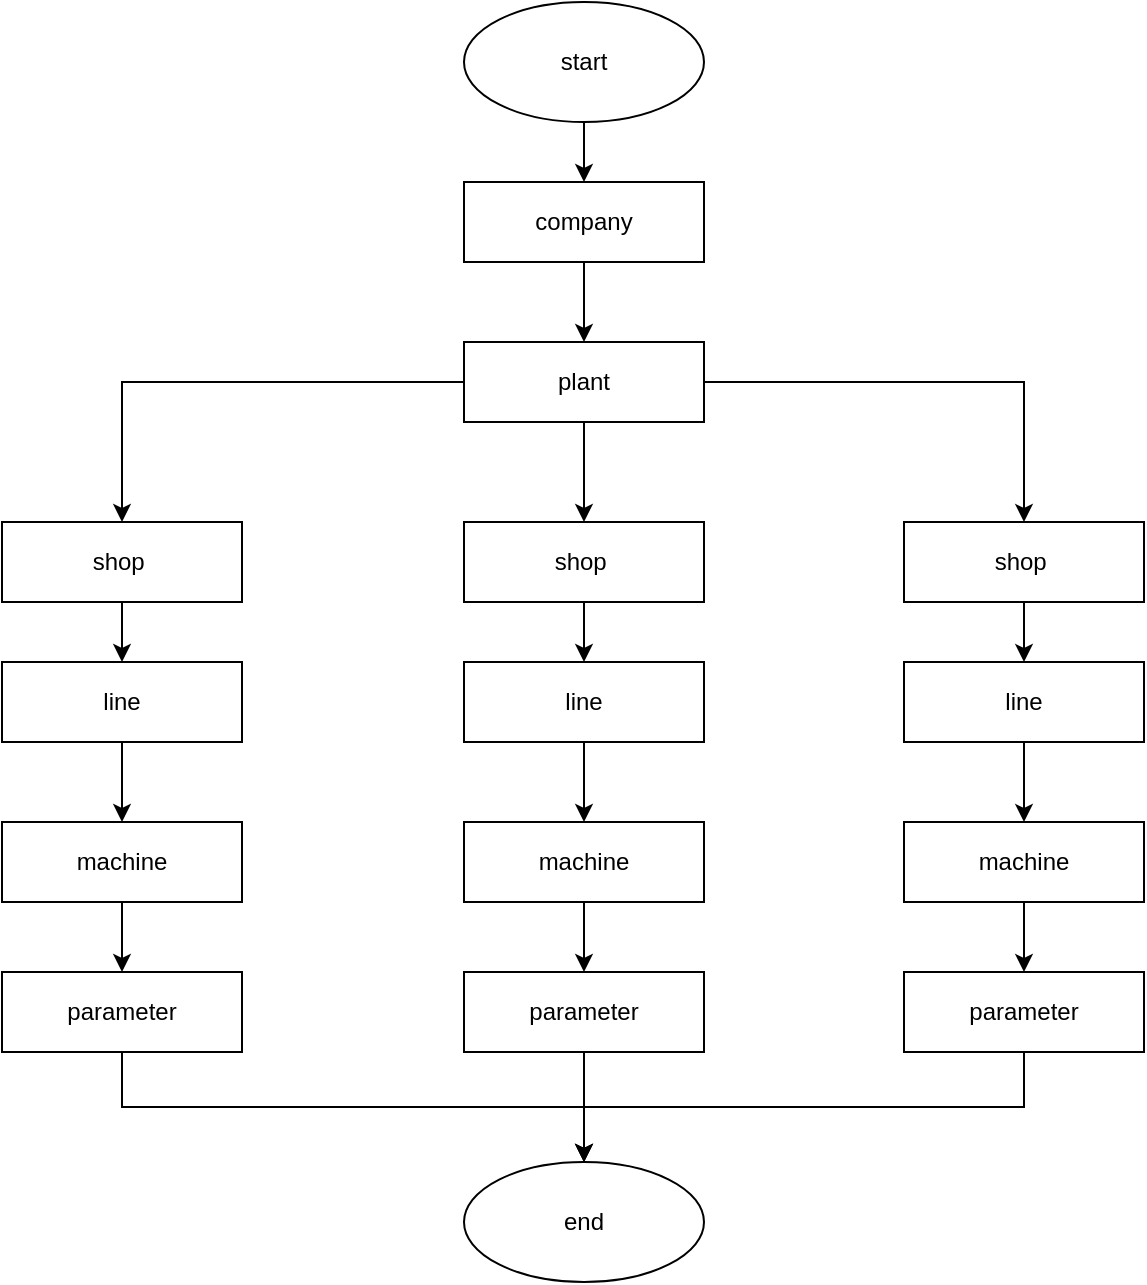 <mxfile version="22.0.4" type="github">
  <diagram id="C5RBs43oDa-KdzZeNtuy" name="Page-1">
    <mxGraphModel dx="1434" dy="790" grid="1" gridSize="10" guides="1" tooltips="1" connect="1" arrows="1" fold="1" page="1" pageScale="1" pageWidth="827" pageHeight="1169" math="0" shadow="0">
      <root>
        <mxCell id="WIyWlLk6GJQsqaUBKTNV-0" />
        <mxCell id="WIyWlLk6GJQsqaUBKTNV-1" parent="WIyWlLk6GJQsqaUBKTNV-0" />
        <mxCell id="e8TuYidNNoQ4Y2VT5mHc-6" style="edgeStyle=orthogonalEdgeStyle;rounded=0;orthogonalLoop=1;jettySize=auto;html=1;exitX=0.5;exitY=1;exitDx=0;exitDy=0;entryX=0.5;entryY=0;entryDx=0;entryDy=0;" edge="1" parent="WIyWlLk6GJQsqaUBKTNV-1" source="e8TuYidNNoQ4Y2VT5mHc-0" target="e8TuYidNNoQ4Y2VT5mHc-7">
          <mxGeometry relative="1" as="geometry">
            <mxPoint x="639" y="90" as="targetPoint" />
          </mxGeometry>
        </mxCell>
        <mxCell id="e8TuYidNNoQ4Y2VT5mHc-0" value="start" style="ellipse;whiteSpace=wrap;html=1;" vertex="1" parent="WIyWlLk6GJQsqaUBKTNV-1">
          <mxGeometry x="359" y="30" width="120" height="60" as="geometry" />
        </mxCell>
        <mxCell id="e8TuYidNNoQ4Y2VT5mHc-22" style="edgeStyle=orthogonalEdgeStyle;rounded=0;orthogonalLoop=1;jettySize=auto;html=1;entryX=0.5;entryY=0;entryDx=0;entryDy=0;" edge="1" parent="WIyWlLk6GJQsqaUBKTNV-1" source="e8TuYidNNoQ4Y2VT5mHc-2" target="e8TuYidNNoQ4Y2VT5mHc-3">
          <mxGeometry relative="1" as="geometry" />
        </mxCell>
        <mxCell id="e8TuYidNNoQ4Y2VT5mHc-23" style="edgeStyle=orthogonalEdgeStyle;rounded=0;orthogonalLoop=1;jettySize=auto;html=1;exitX=1;exitY=0.5;exitDx=0;exitDy=0;entryX=0.5;entryY=0;entryDx=0;entryDy=0;" edge="1" parent="WIyWlLk6GJQsqaUBKTNV-1" source="e8TuYidNNoQ4Y2VT5mHc-2" target="e8TuYidNNoQ4Y2VT5mHc-17">
          <mxGeometry relative="1" as="geometry" />
        </mxCell>
        <mxCell id="e8TuYidNNoQ4Y2VT5mHc-24" style="edgeStyle=orthogonalEdgeStyle;rounded=0;orthogonalLoop=1;jettySize=auto;html=1;exitX=0.5;exitY=1;exitDx=0;exitDy=0;" edge="1" parent="WIyWlLk6GJQsqaUBKTNV-1" source="e8TuYidNNoQ4Y2VT5mHc-2" target="e8TuYidNNoQ4Y2VT5mHc-16">
          <mxGeometry relative="1" as="geometry" />
        </mxCell>
        <mxCell id="e8TuYidNNoQ4Y2VT5mHc-2" value="plant" style="rounded=0;whiteSpace=wrap;html=1;" vertex="1" parent="WIyWlLk6GJQsqaUBKTNV-1">
          <mxGeometry x="359" y="200" width="120" height="40" as="geometry" />
        </mxCell>
        <mxCell id="e8TuYidNNoQ4Y2VT5mHc-34" style="edgeStyle=orthogonalEdgeStyle;rounded=0;orthogonalLoop=1;jettySize=auto;html=1;exitX=0.5;exitY=1;exitDx=0;exitDy=0;entryX=0.5;entryY=0;entryDx=0;entryDy=0;" edge="1" parent="WIyWlLk6GJQsqaUBKTNV-1" source="e8TuYidNNoQ4Y2VT5mHc-3" target="e8TuYidNNoQ4Y2VT5mHc-4">
          <mxGeometry relative="1" as="geometry" />
        </mxCell>
        <mxCell id="e8TuYidNNoQ4Y2VT5mHc-3" value="shop&amp;nbsp;" style="rounded=0;whiteSpace=wrap;html=1;" vertex="1" parent="WIyWlLk6GJQsqaUBKTNV-1">
          <mxGeometry x="128" y="290" width="120" height="40" as="geometry" />
        </mxCell>
        <mxCell id="e8TuYidNNoQ4Y2VT5mHc-35" style="edgeStyle=orthogonalEdgeStyle;rounded=0;orthogonalLoop=1;jettySize=auto;html=1;exitX=0.5;exitY=1;exitDx=0;exitDy=0;" edge="1" parent="WIyWlLk6GJQsqaUBKTNV-1" source="e8TuYidNNoQ4Y2VT5mHc-4" target="e8TuYidNNoQ4Y2VT5mHc-5">
          <mxGeometry relative="1" as="geometry" />
        </mxCell>
        <mxCell id="e8TuYidNNoQ4Y2VT5mHc-4" value="line" style="rounded=0;whiteSpace=wrap;html=1;" vertex="1" parent="WIyWlLk6GJQsqaUBKTNV-1">
          <mxGeometry x="128" y="360" width="120" height="40" as="geometry" />
        </mxCell>
        <mxCell id="e8TuYidNNoQ4Y2VT5mHc-36" style="edgeStyle=orthogonalEdgeStyle;rounded=0;orthogonalLoop=1;jettySize=auto;html=1;exitX=0.5;exitY=1;exitDx=0;exitDy=0;entryX=0.5;entryY=0;entryDx=0;entryDy=0;" edge="1" parent="WIyWlLk6GJQsqaUBKTNV-1" source="e8TuYidNNoQ4Y2VT5mHc-5" target="e8TuYidNNoQ4Y2VT5mHc-25">
          <mxGeometry relative="1" as="geometry" />
        </mxCell>
        <mxCell id="e8TuYidNNoQ4Y2VT5mHc-5" value="machine" style="rounded=0;whiteSpace=wrap;html=1;" vertex="1" parent="WIyWlLk6GJQsqaUBKTNV-1">
          <mxGeometry x="128" y="440" width="120" height="40" as="geometry" />
        </mxCell>
        <mxCell id="e8TuYidNNoQ4Y2VT5mHc-15" style="edgeStyle=orthogonalEdgeStyle;rounded=0;orthogonalLoop=1;jettySize=auto;html=1;exitX=0.5;exitY=1;exitDx=0;exitDy=0;" edge="1" parent="WIyWlLk6GJQsqaUBKTNV-1" source="e8TuYidNNoQ4Y2VT5mHc-7" target="e8TuYidNNoQ4Y2VT5mHc-2">
          <mxGeometry relative="1" as="geometry" />
        </mxCell>
        <mxCell id="e8TuYidNNoQ4Y2VT5mHc-7" value="company" style="rounded=0;whiteSpace=wrap;html=1;" vertex="1" parent="WIyWlLk6GJQsqaUBKTNV-1">
          <mxGeometry x="359" y="120" width="120" height="40" as="geometry" />
        </mxCell>
        <mxCell id="e8TuYidNNoQ4Y2VT5mHc-38" style="edgeStyle=orthogonalEdgeStyle;rounded=0;orthogonalLoop=1;jettySize=auto;html=1;exitX=0.5;exitY=1;exitDx=0;exitDy=0;entryX=0.5;entryY=0;entryDx=0;entryDy=0;" edge="1" parent="WIyWlLk6GJQsqaUBKTNV-1" source="e8TuYidNNoQ4Y2VT5mHc-9" target="e8TuYidNNoQ4Y2VT5mHc-10">
          <mxGeometry relative="1" as="geometry" />
        </mxCell>
        <mxCell id="e8TuYidNNoQ4Y2VT5mHc-9" value="line" style="rounded=0;whiteSpace=wrap;html=1;" vertex="1" parent="WIyWlLk6GJQsqaUBKTNV-1">
          <mxGeometry x="359" y="360" width="120" height="40" as="geometry" />
        </mxCell>
        <mxCell id="e8TuYidNNoQ4Y2VT5mHc-39" style="edgeStyle=orthogonalEdgeStyle;rounded=0;orthogonalLoop=1;jettySize=auto;html=1;exitX=0.5;exitY=1;exitDx=0;exitDy=0;entryX=0.5;entryY=0;entryDx=0;entryDy=0;" edge="1" parent="WIyWlLk6GJQsqaUBKTNV-1" source="e8TuYidNNoQ4Y2VT5mHc-10" target="e8TuYidNNoQ4Y2VT5mHc-28">
          <mxGeometry relative="1" as="geometry" />
        </mxCell>
        <mxCell id="e8TuYidNNoQ4Y2VT5mHc-10" value="machine" style="rounded=0;whiteSpace=wrap;html=1;" vertex="1" parent="WIyWlLk6GJQsqaUBKTNV-1">
          <mxGeometry x="359" y="440" width="120" height="40" as="geometry" />
        </mxCell>
        <mxCell id="e8TuYidNNoQ4Y2VT5mHc-42" style="edgeStyle=orthogonalEdgeStyle;rounded=0;orthogonalLoop=1;jettySize=auto;html=1;exitX=0.5;exitY=1;exitDx=0;exitDy=0;entryX=0.5;entryY=0;entryDx=0;entryDy=0;" edge="1" parent="WIyWlLk6GJQsqaUBKTNV-1" source="e8TuYidNNoQ4Y2VT5mHc-11" target="e8TuYidNNoQ4Y2VT5mHc-29">
          <mxGeometry relative="1" as="geometry" />
        </mxCell>
        <mxCell id="e8TuYidNNoQ4Y2VT5mHc-11" value="machine" style="rounded=0;whiteSpace=wrap;html=1;" vertex="1" parent="WIyWlLk6GJQsqaUBKTNV-1">
          <mxGeometry x="579" y="440" width="120" height="40" as="geometry" />
        </mxCell>
        <mxCell id="e8TuYidNNoQ4Y2VT5mHc-37" style="edgeStyle=orthogonalEdgeStyle;rounded=0;orthogonalLoop=1;jettySize=auto;html=1;exitX=0.5;exitY=1;exitDx=0;exitDy=0;entryX=0.5;entryY=0;entryDx=0;entryDy=0;" edge="1" parent="WIyWlLk6GJQsqaUBKTNV-1" source="e8TuYidNNoQ4Y2VT5mHc-16" target="e8TuYidNNoQ4Y2VT5mHc-9">
          <mxGeometry relative="1" as="geometry" />
        </mxCell>
        <mxCell id="e8TuYidNNoQ4Y2VT5mHc-16" value="shop&amp;nbsp;" style="rounded=0;whiteSpace=wrap;html=1;" vertex="1" parent="WIyWlLk6GJQsqaUBKTNV-1">
          <mxGeometry x="359" y="290" width="120" height="40" as="geometry" />
        </mxCell>
        <mxCell id="e8TuYidNNoQ4Y2VT5mHc-40" style="edgeStyle=orthogonalEdgeStyle;rounded=0;orthogonalLoop=1;jettySize=auto;html=1;exitX=0.5;exitY=1;exitDx=0;exitDy=0;entryX=0.5;entryY=0;entryDx=0;entryDy=0;" edge="1" parent="WIyWlLk6GJQsqaUBKTNV-1" source="e8TuYidNNoQ4Y2VT5mHc-17" target="e8TuYidNNoQ4Y2VT5mHc-18">
          <mxGeometry relative="1" as="geometry" />
        </mxCell>
        <mxCell id="e8TuYidNNoQ4Y2VT5mHc-17" value="shop&amp;nbsp;" style="rounded=0;whiteSpace=wrap;html=1;" vertex="1" parent="WIyWlLk6GJQsqaUBKTNV-1">
          <mxGeometry x="579" y="290" width="120" height="40" as="geometry" />
        </mxCell>
        <mxCell id="e8TuYidNNoQ4Y2VT5mHc-41" style="edgeStyle=orthogonalEdgeStyle;rounded=0;orthogonalLoop=1;jettySize=auto;html=1;exitX=0.5;exitY=1;exitDx=0;exitDy=0;entryX=0.5;entryY=0;entryDx=0;entryDy=0;" edge="1" parent="WIyWlLk6GJQsqaUBKTNV-1" source="e8TuYidNNoQ4Y2VT5mHc-18" target="e8TuYidNNoQ4Y2VT5mHc-11">
          <mxGeometry relative="1" as="geometry" />
        </mxCell>
        <mxCell id="e8TuYidNNoQ4Y2VT5mHc-18" value="line" style="rounded=0;whiteSpace=wrap;html=1;" vertex="1" parent="WIyWlLk6GJQsqaUBKTNV-1">
          <mxGeometry x="579" y="360" width="120" height="40" as="geometry" />
        </mxCell>
        <mxCell id="e8TuYidNNoQ4Y2VT5mHc-31" style="edgeStyle=orthogonalEdgeStyle;rounded=0;orthogonalLoop=1;jettySize=auto;html=1;exitX=0.5;exitY=1;exitDx=0;exitDy=0;" edge="1" parent="WIyWlLk6GJQsqaUBKTNV-1" source="e8TuYidNNoQ4Y2VT5mHc-25" target="e8TuYidNNoQ4Y2VT5mHc-30">
          <mxGeometry relative="1" as="geometry" />
        </mxCell>
        <mxCell id="e8TuYidNNoQ4Y2VT5mHc-25" value="parameter" style="rounded=0;whiteSpace=wrap;html=1;" vertex="1" parent="WIyWlLk6GJQsqaUBKTNV-1">
          <mxGeometry x="128" y="515" width="120" height="40" as="geometry" />
        </mxCell>
        <mxCell id="e8TuYidNNoQ4Y2VT5mHc-32" style="edgeStyle=orthogonalEdgeStyle;rounded=0;orthogonalLoop=1;jettySize=auto;html=1;exitX=0.5;exitY=1;exitDx=0;exitDy=0;" edge="1" parent="WIyWlLk6GJQsqaUBKTNV-1" source="e8TuYidNNoQ4Y2VT5mHc-28">
          <mxGeometry relative="1" as="geometry">
            <mxPoint x="419" y="610" as="targetPoint" />
          </mxGeometry>
        </mxCell>
        <mxCell id="e8TuYidNNoQ4Y2VT5mHc-28" value="parameter" style="rounded=0;whiteSpace=wrap;html=1;" vertex="1" parent="WIyWlLk6GJQsqaUBKTNV-1">
          <mxGeometry x="359" y="515" width="120" height="40" as="geometry" />
        </mxCell>
        <mxCell id="e8TuYidNNoQ4Y2VT5mHc-33" style="edgeStyle=orthogonalEdgeStyle;rounded=0;orthogonalLoop=1;jettySize=auto;html=1;exitX=0.5;exitY=1;exitDx=0;exitDy=0;" edge="1" parent="WIyWlLk6GJQsqaUBKTNV-1" source="e8TuYidNNoQ4Y2VT5mHc-29" target="e8TuYidNNoQ4Y2VT5mHc-30">
          <mxGeometry relative="1" as="geometry" />
        </mxCell>
        <mxCell id="e8TuYidNNoQ4Y2VT5mHc-29" value="parameter" style="rounded=0;whiteSpace=wrap;html=1;" vertex="1" parent="WIyWlLk6GJQsqaUBKTNV-1">
          <mxGeometry x="579" y="515" width="120" height="40" as="geometry" />
        </mxCell>
        <mxCell id="e8TuYidNNoQ4Y2VT5mHc-30" value="end" style="ellipse;whiteSpace=wrap;html=1;" vertex="1" parent="WIyWlLk6GJQsqaUBKTNV-1">
          <mxGeometry x="359" y="610" width="120" height="60" as="geometry" />
        </mxCell>
      </root>
    </mxGraphModel>
  </diagram>
</mxfile>
